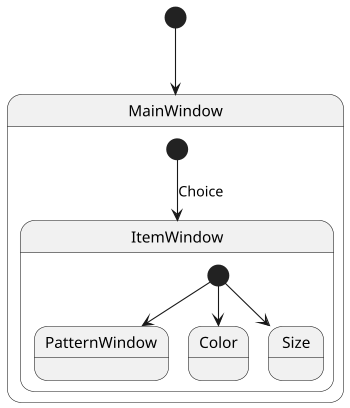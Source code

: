 @startuml
'https://plantuml.com/state-diagram

scale 350 width
[*] --> MainWindow

state MainWindow {
  [*] --> ItemWindow: Choice
}

state ItemWindow {
[*] --> PatternWindow
[*] --> Color
[*] --> Size
}
@enduml